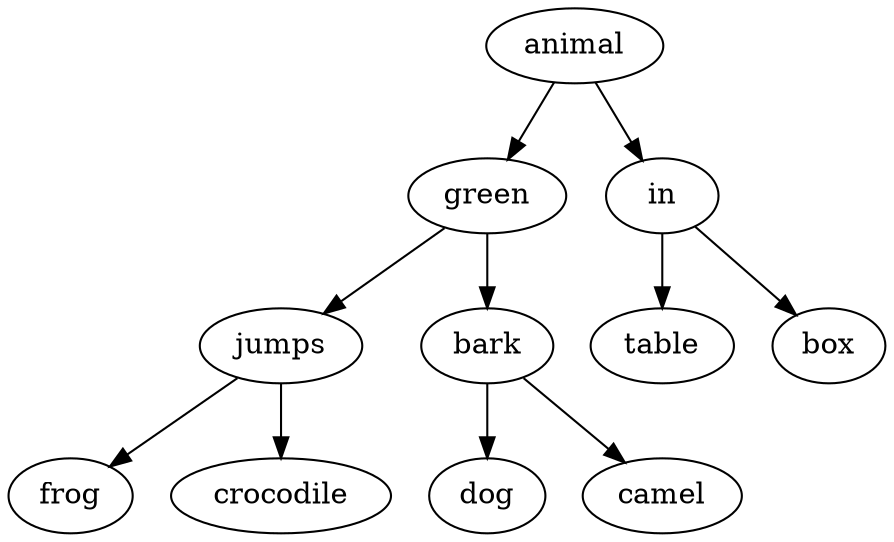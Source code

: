 digraph G {
372972912[label = frog]
372972832[label = jumps]
372972832->372972912;
372972832->372972592;
372972592[label = crocodile]
372972512[label = green]
372972512->372972832;
372972512->372972672;
372972752[label = dog]
372972672[label = bark]
372972672->372972752;
372972672->372971392;
372971392[label = camel]
372971232[label = animal]
372971232->372972512;
372971232->372972992;
372973072[label = table]
372972992[label = in]
372972992->372973072;
372972992->372971312;
372971312[label = box]

}